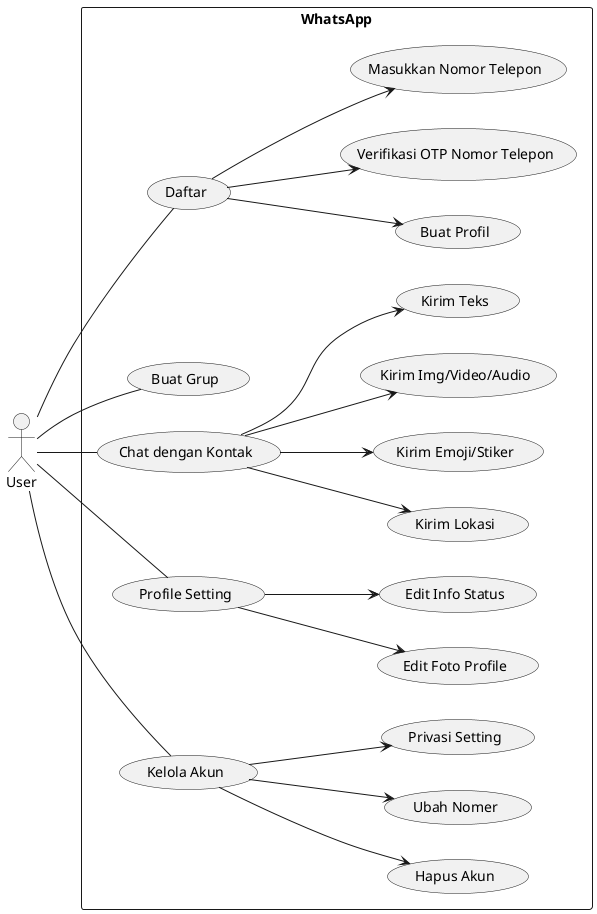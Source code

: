 @startuml

left to right direction
actor User as U
rectangle WhatsApp {
  U -- (Daftar) 
  U -- (Buat Grup)
  U -- (Chat dengan Kontak)
  U -- (Profile Setting)
  U -- (Kelola Akun)
 

  (Daftar) --> (Buat Profil)
  (Daftar) --> (Verifikasi OTP Nomor Telepon)
  (Daftar) --> (Masukkan Nomor Telepon)

  (Chat dengan Kontak) --> (Kirim Lokasi)
  (Chat dengan Kontak) --> (Kirim Emoji/Stiker)
  (Chat dengan Kontak) --> (Kirim Img/Video/Audio)
  (Chat dengan Kontak) --> (Kirim Teks)
  
  (Profile Setting) --> (Edit Foto Profile)
  (Profile Setting) --> (Edit Info Status)
  
  (Kelola Akun) --> (Hapus Akun)
  (Kelola Akun) --> (Ubah Nomer)
  (Kelola Akun) --> (Privasi Setting)


}

@enduml
